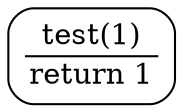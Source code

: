 digraph {
graph [
  rankdir=TB
];
node [
  style=rounded,
  shape=rectangle
];
edge [
  arrowsize=1,
  color=black,
  fontsize=10,
  fontcolor=gray45
];

4373643472 [
  label=<<TABLE BORDER="0" CELLBORDER="0" CELLSPACING="0"><TR><TD>test(1)</TD></TR><HR/><TR><TD>return 1</TD></TR></TABLE>>
];

}